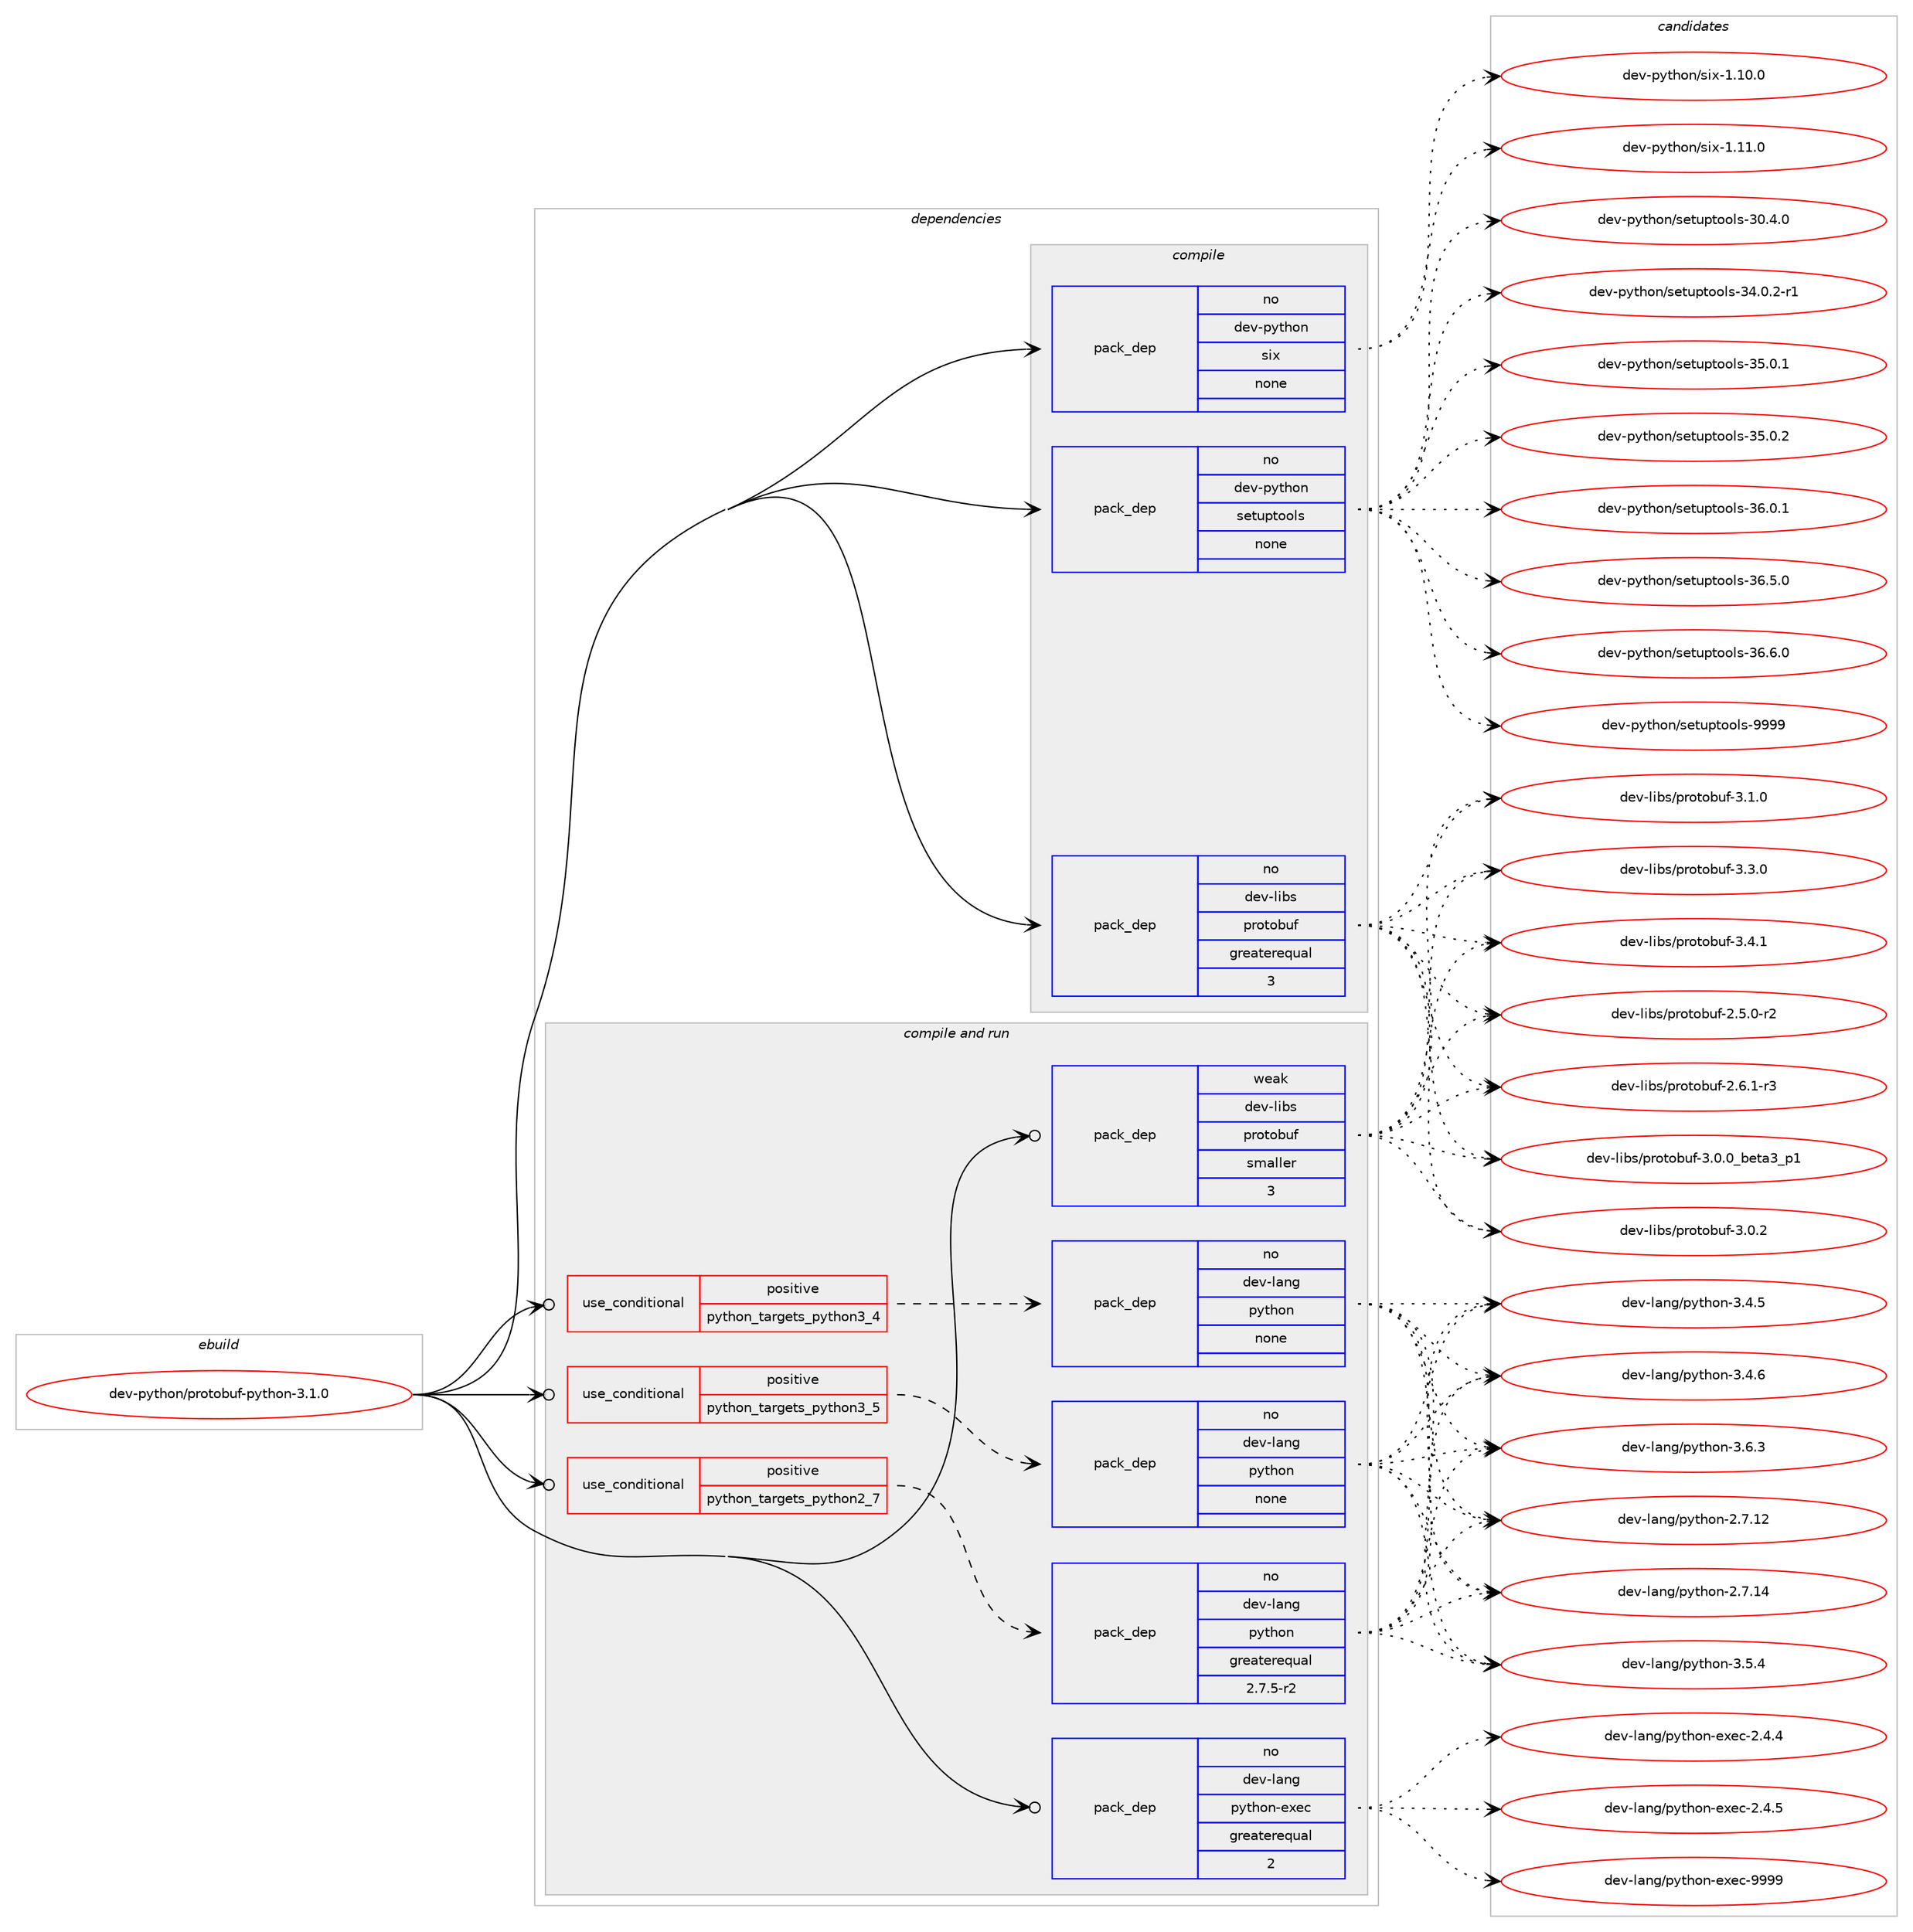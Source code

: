digraph prolog {

# *************
# Graph options
# *************

newrank=true;
concentrate=true;
compound=true;
graph [rankdir=LR,fontname=Helvetica,fontsize=10,ranksep=1.5];#, ranksep=2.5, nodesep=0.2];
edge  [arrowhead=vee];
node  [fontname=Helvetica,fontsize=10];

# **********
# The ebuild
# **********

subgraph cluster_leftcol {
color=gray;
rank=same;
label=<<i>ebuild</i>>;
id [label="dev-python/protobuf-python-3.1.0", color=red, width=4, href="../dev-python/protobuf-python-3.1.0.svg"];
}

# ****************
# The dependencies
# ****************

subgraph cluster_midcol {
color=gray;
label=<<i>dependencies</i>>;
subgraph cluster_compile {
fillcolor="#eeeeee";
style=filled;
label=<<i>compile</i>>;
subgraph pack132459 {
dependency173941 [label=<<TABLE BORDER="0" CELLBORDER="1" CELLSPACING="0" CELLPADDING="4" WIDTH="220"><TR><TD ROWSPAN="6" CELLPADDING="30">pack_dep</TD></TR><TR><TD WIDTH="110">no</TD></TR><TR><TD>dev-libs</TD></TR><TR><TD>protobuf</TD></TR><TR><TD>greaterequal</TD></TR><TR><TD>3</TD></TR></TABLE>>, shape=none, color=blue];
}
id:e -> dependency173941:w [weight=20,style="solid",arrowhead="vee"];
subgraph pack132460 {
dependency173942 [label=<<TABLE BORDER="0" CELLBORDER="1" CELLSPACING="0" CELLPADDING="4" WIDTH="220"><TR><TD ROWSPAN="6" CELLPADDING="30">pack_dep</TD></TR><TR><TD WIDTH="110">no</TD></TR><TR><TD>dev-python</TD></TR><TR><TD>setuptools</TD></TR><TR><TD>none</TD></TR><TR><TD></TD></TR></TABLE>>, shape=none, color=blue];
}
id:e -> dependency173942:w [weight=20,style="solid",arrowhead="vee"];
subgraph pack132461 {
dependency173943 [label=<<TABLE BORDER="0" CELLBORDER="1" CELLSPACING="0" CELLPADDING="4" WIDTH="220"><TR><TD ROWSPAN="6" CELLPADDING="30">pack_dep</TD></TR><TR><TD WIDTH="110">no</TD></TR><TR><TD>dev-python</TD></TR><TR><TD>six</TD></TR><TR><TD>none</TD></TR><TR><TD></TD></TR></TABLE>>, shape=none, color=blue];
}
id:e -> dependency173943:w [weight=20,style="solid",arrowhead="vee"];
}
subgraph cluster_compileandrun {
fillcolor="#eeeeee";
style=filled;
label=<<i>compile and run</i>>;
subgraph cond37573 {
dependency173944 [label=<<TABLE BORDER="0" CELLBORDER="1" CELLSPACING="0" CELLPADDING="4"><TR><TD ROWSPAN="3" CELLPADDING="10">use_conditional</TD></TR><TR><TD>positive</TD></TR><TR><TD>python_targets_python2_7</TD></TR></TABLE>>, shape=none, color=red];
subgraph pack132462 {
dependency173945 [label=<<TABLE BORDER="0" CELLBORDER="1" CELLSPACING="0" CELLPADDING="4" WIDTH="220"><TR><TD ROWSPAN="6" CELLPADDING="30">pack_dep</TD></TR><TR><TD WIDTH="110">no</TD></TR><TR><TD>dev-lang</TD></TR><TR><TD>python</TD></TR><TR><TD>greaterequal</TD></TR><TR><TD>2.7.5-r2</TD></TR></TABLE>>, shape=none, color=blue];
}
dependency173944:e -> dependency173945:w [weight=20,style="dashed",arrowhead="vee"];
}
id:e -> dependency173944:w [weight=20,style="solid",arrowhead="odotvee"];
subgraph cond37574 {
dependency173946 [label=<<TABLE BORDER="0" CELLBORDER="1" CELLSPACING="0" CELLPADDING="4"><TR><TD ROWSPAN="3" CELLPADDING="10">use_conditional</TD></TR><TR><TD>positive</TD></TR><TR><TD>python_targets_python3_4</TD></TR></TABLE>>, shape=none, color=red];
subgraph pack132463 {
dependency173947 [label=<<TABLE BORDER="0" CELLBORDER="1" CELLSPACING="0" CELLPADDING="4" WIDTH="220"><TR><TD ROWSPAN="6" CELLPADDING="30">pack_dep</TD></TR><TR><TD WIDTH="110">no</TD></TR><TR><TD>dev-lang</TD></TR><TR><TD>python</TD></TR><TR><TD>none</TD></TR><TR><TD></TD></TR></TABLE>>, shape=none, color=blue];
}
dependency173946:e -> dependency173947:w [weight=20,style="dashed",arrowhead="vee"];
}
id:e -> dependency173946:w [weight=20,style="solid",arrowhead="odotvee"];
subgraph cond37575 {
dependency173948 [label=<<TABLE BORDER="0" CELLBORDER="1" CELLSPACING="0" CELLPADDING="4"><TR><TD ROWSPAN="3" CELLPADDING="10">use_conditional</TD></TR><TR><TD>positive</TD></TR><TR><TD>python_targets_python3_5</TD></TR></TABLE>>, shape=none, color=red];
subgraph pack132464 {
dependency173949 [label=<<TABLE BORDER="0" CELLBORDER="1" CELLSPACING="0" CELLPADDING="4" WIDTH="220"><TR><TD ROWSPAN="6" CELLPADDING="30">pack_dep</TD></TR><TR><TD WIDTH="110">no</TD></TR><TR><TD>dev-lang</TD></TR><TR><TD>python</TD></TR><TR><TD>none</TD></TR><TR><TD></TD></TR></TABLE>>, shape=none, color=blue];
}
dependency173948:e -> dependency173949:w [weight=20,style="dashed",arrowhead="vee"];
}
id:e -> dependency173948:w [weight=20,style="solid",arrowhead="odotvee"];
subgraph pack132465 {
dependency173950 [label=<<TABLE BORDER="0" CELLBORDER="1" CELLSPACING="0" CELLPADDING="4" WIDTH="220"><TR><TD ROWSPAN="6" CELLPADDING="30">pack_dep</TD></TR><TR><TD WIDTH="110">no</TD></TR><TR><TD>dev-lang</TD></TR><TR><TD>python-exec</TD></TR><TR><TD>greaterequal</TD></TR><TR><TD>2</TD></TR></TABLE>>, shape=none, color=blue];
}
id:e -> dependency173950:w [weight=20,style="solid",arrowhead="odotvee"];
subgraph pack132466 {
dependency173951 [label=<<TABLE BORDER="0" CELLBORDER="1" CELLSPACING="0" CELLPADDING="4" WIDTH="220"><TR><TD ROWSPAN="6" CELLPADDING="30">pack_dep</TD></TR><TR><TD WIDTH="110">weak</TD></TR><TR><TD>dev-libs</TD></TR><TR><TD>protobuf</TD></TR><TR><TD>smaller</TD></TR><TR><TD>3</TD></TR></TABLE>>, shape=none, color=blue];
}
id:e -> dependency173951:w [weight=20,style="solid",arrowhead="odotvee"];
}
subgraph cluster_run {
fillcolor="#eeeeee";
style=filled;
label=<<i>run</i>>;
}
}

# **************
# The candidates
# **************

subgraph cluster_choices {
rank=same;
color=gray;
label=<<i>candidates</i>>;

subgraph choice132459 {
color=black;
nodesep=1;
choice100101118451081059811547112114111116111981171024550465346484511450 [label="dev-libs/protobuf-2.5.0-r2", color=red, width=4,href="../dev-libs/protobuf-2.5.0-r2.svg"];
choice100101118451081059811547112114111116111981171024550465446494511451 [label="dev-libs/protobuf-2.6.1-r3", color=red, width=4,href="../dev-libs/protobuf-2.6.1-r3.svg"];
choice10010111845108105981154711211411111611198117102455146484648959810111697519511249 [label="dev-libs/protobuf-3.0.0_beta3_p1", color=red, width=4,href="../dev-libs/protobuf-3.0.0_beta3_p1.svg"];
choice10010111845108105981154711211411111611198117102455146484650 [label="dev-libs/protobuf-3.0.2", color=red, width=4,href="../dev-libs/protobuf-3.0.2.svg"];
choice10010111845108105981154711211411111611198117102455146494648 [label="dev-libs/protobuf-3.1.0", color=red, width=4,href="../dev-libs/protobuf-3.1.0.svg"];
choice10010111845108105981154711211411111611198117102455146514648 [label="dev-libs/protobuf-3.3.0", color=red, width=4,href="../dev-libs/protobuf-3.3.0.svg"];
choice10010111845108105981154711211411111611198117102455146524649 [label="dev-libs/protobuf-3.4.1", color=red, width=4,href="../dev-libs/protobuf-3.4.1.svg"];
dependency173941:e -> choice100101118451081059811547112114111116111981171024550465346484511450:w [style=dotted,weight="100"];
dependency173941:e -> choice100101118451081059811547112114111116111981171024550465446494511451:w [style=dotted,weight="100"];
dependency173941:e -> choice10010111845108105981154711211411111611198117102455146484648959810111697519511249:w [style=dotted,weight="100"];
dependency173941:e -> choice10010111845108105981154711211411111611198117102455146484650:w [style=dotted,weight="100"];
dependency173941:e -> choice10010111845108105981154711211411111611198117102455146494648:w [style=dotted,weight="100"];
dependency173941:e -> choice10010111845108105981154711211411111611198117102455146514648:w [style=dotted,weight="100"];
dependency173941:e -> choice10010111845108105981154711211411111611198117102455146524649:w [style=dotted,weight="100"];
}
subgraph choice132460 {
color=black;
nodesep=1;
choice100101118451121211161041111104711510111611711211611111110811545514846524648 [label="dev-python/setuptools-30.4.0", color=red, width=4,href="../dev-python/setuptools-30.4.0.svg"];
choice1001011184511212111610411111047115101116117112116111111108115455152464846504511449 [label="dev-python/setuptools-34.0.2-r1", color=red, width=4,href="../dev-python/setuptools-34.0.2-r1.svg"];
choice100101118451121211161041111104711510111611711211611111110811545515346484649 [label="dev-python/setuptools-35.0.1", color=red, width=4,href="../dev-python/setuptools-35.0.1.svg"];
choice100101118451121211161041111104711510111611711211611111110811545515346484650 [label="dev-python/setuptools-35.0.2", color=red, width=4,href="../dev-python/setuptools-35.0.2.svg"];
choice100101118451121211161041111104711510111611711211611111110811545515446484649 [label="dev-python/setuptools-36.0.1", color=red, width=4,href="../dev-python/setuptools-36.0.1.svg"];
choice100101118451121211161041111104711510111611711211611111110811545515446534648 [label="dev-python/setuptools-36.5.0", color=red, width=4,href="../dev-python/setuptools-36.5.0.svg"];
choice100101118451121211161041111104711510111611711211611111110811545515446544648 [label="dev-python/setuptools-36.6.0", color=red, width=4,href="../dev-python/setuptools-36.6.0.svg"];
choice10010111845112121116104111110471151011161171121161111111081154557575757 [label="dev-python/setuptools-9999", color=red, width=4,href="../dev-python/setuptools-9999.svg"];
dependency173942:e -> choice100101118451121211161041111104711510111611711211611111110811545514846524648:w [style=dotted,weight="100"];
dependency173942:e -> choice1001011184511212111610411111047115101116117112116111111108115455152464846504511449:w [style=dotted,weight="100"];
dependency173942:e -> choice100101118451121211161041111104711510111611711211611111110811545515346484649:w [style=dotted,weight="100"];
dependency173942:e -> choice100101118451121211161041111104711510111611711211611111110811545515346484650:w [style=dotted,weight="100"];
dependency173942:e -> choice100101118451121211161041111104711510111611711211611111110811545515446484649:w [style=dotted,weight="100"];
dependency173942:e -> choice100101118451121211161041111104711510111611711211611111110811545515446534648:w [style=dotted,weight="100"];
dependency173942:e -> choice100101118451121211161041111104711510111611711211611111110811545515446544648:w [style=dotted,weight="100"];
dependency173942:e -> choice10010111845112121116104111110471151011161171121161111111081154557575757:w [style=dotted,weight="100"];
}
subgraph choice132461 {
color=black;
nodesep=1;
choice100101118451121211161041111104711510512045494649484648 [label="dev-python/six-1.10.0", color=red, width=4,href="../dev-python/six-1.10.0.svg"];
choice100101118451121211161041111104711510512045494649494648 [label="dev-python/six-1.11.0", color=red, width=4,href="../dev-python/six-1.11.0.svg"];
dependency173943:e -> choice100101118451121211161041111104711510512045494649484648:w [style=dotted,weight="100"];
dependency173943:e -> choice100101118451121211161041111104711510512045494649494648:w [style=dotted,weight="100"];
}
subgraph choice132462 {
color=black;
nodesep=1;
choice10010111845108971101034711212111610411111045504655464950 [label="dev-lang/python-2.7.12", color=red, width=4,href="../dev-lang/python-2.7.12.svg"];
choice10010111845108971101034711212111610411111045504655464952 [label="dev-lang/python-2.7.14", color=red, width=4,href="../dev-lang/python-2.7.14.svg"];
choice100101118451089711010347112121116104111110455146524653 [label="dev-lang/python-3.4.5", color=red, width=4,href="../dev-lang/python-3.4.5.svg"];
choice100101118451089711010347112121116104111110455146524654 [label="dev-lang/python-3.4.6", color=red, width=4,href="../dev-lang/python-3.4.6.svg"];
choice100101118451089711010347112121116104111110455146534652 [label="dev-lang/python-3.5.4", color=red, width=4,href="../dev-lang/python-3.5.4.svg"];
choice100101118451089711010347112121116104111110455146544651 [label="dev-lang/python-3.6.3", color=red, width=4,href="../dev-lang/python-3.6.3.svg"];
dependency173945:e -> choice10010111845108971101034711212111610411111045504655464950:w [style=dotted,weight="100"];
dependency173945:e -> choice10010111845108971101034711212111610411111045504655464952:w [style=dotted,weight="100"];
dependency173945:e -> choice100101118451089711010347112121116104111110455146524653:w [style=dotted,weight="100"];
dependency173945:e -> choice100101118451089711010347112121116104111110455146524654:w [style=dotted,weight="100"];
dependency173945:e -> choice100101118451089711010347112121116104111110455146534652:w [style=dotted,weight="100"];
dependency173945:e -> choice100101118451089711010347112121116104111110455146544651:w [style=dotted,weight="100"];
}
subgraph choice132463 {
color=black;
nodesep=1;
choice10010111845108971101034711212111610411111045504655464950 [label="dev-lang/python-2.7.12", color=red, width=4,href="../dev-lang/python-2.7.12.svg"];
choice10010111845108971101034711212111610411111045504655464952 [label="dev-lang/python-2.7.14", color=red, width=4,href="../dev-lang/python-2.7.14.svg"];
choice100101118451089711010347112121116104111110455146524653 [label="dev-lang/python-3.4.5", color=red, width=4,href="../dev-lang/python-3.4.5.svg"];
choice100101118451089711010347112121116104111110455146524654 [label="dev-lang/python-3.4.6", color=red, width=4,href="../dev-lang/python-3.4.6.svg"];
choice100101118451089711010347112121116104111110455146534652 [label="dev-lang/python-3.5.4", color=red, width=4,href="../dev-lang/python-3.5.4.svg"];
choice100101118451089711010347112121116104111110455146544651 [label="dev-lang/python-3.6.3", color=red, width=4,href="../dev-lang/python-3.6.3.svg"];
dependency173947:e -> choice10010111845108971101034711212111610411111045504655464950:w [style=dotted,weight="100"];
dependency173947:e -> choice10010111845108971101034711212111610411111045504655464952:w [style=dotted,weight="100"];
dependency173947:e -> choice100101118451089711010347112121116104111110455146524653:w [style=dotted,weight="100"];
dependency173947:e -> choice100101118451089711010347112121116104111110455146524654:w [style=dotted,weight="100"];
dependency173947:e -> choice100101118451089711010347112121116104111110455146534652:w [style=dotted,weight="100"];
dependency173947:e -> choice100101118451089711010347112121116104111110455146544651:w [style=dotted,weight="100"];
}
subgraph choice132464 {
color=black;
nodesep=1;
choice10010111845108971101034711212111610411111045504655464950 [label="dev-lang/python-2.7.12", color=red, width=4,href="../dev-lang/python-2.7.12.svg"];
choice10010111845108971101034711212111610411111045504655464952 [label="dev-lang/python-2.7.14", color=red, width=4,href="../dev-lang/python-2.7.14.svg"];
choice100101118451089711010347112121116104111110455146524653 [label="dev-lang/python-3.4.5", color=red, width=4,href="../dev-lang/python-3.4.5.svg"];
choice100101118451089711010347112121116104111110455146524654 [label="dev-lang/python-3.4.6", color=red, width=4,href="../dev-lang/python-3.4.6.svg"];
choice100101118451089711010347112121116104111110455146534652 [label="dev-lang/python-3.5.4", color=red, width=4,href="../dev-lang/python-3.5.4.svg"];
choice100101118451089711010347112121116104111110455146544651 [label="dev-lang/python-3.6.3", color=red, width=4,href="../dev-lang/python-3.6.3.svg"];
dependency173949:e -> choice10010111845108971101034711212111610411111045504655464950:w [style=dotted,weight="100"];
dependency173949:e -> choice10010111845108971101034711212111610411111045504655464952:w [style=dotted,weight="100"];
dependency173949:e -> choice100101118451089711010347112121116104111110455146524653:w [style=dotted,weight="100"];
dependency173949:e -> choice100101118451089711010347112121116104111110455146524654:w [style=dotted,weight="100"];
dependency173949:e -> choice100101118451089711010347112121116104111110455146534652:w [style=dotted,weight="100"];
dependency173949:e -> choice100101118451089711010347112121116104111110455146544651:w [style=dotted,weight="100"];
}
subgraph choice132465 {
color=black;
nodesep=1;
choice1001011184510897110103471121211161041111104510112010199455046524652 [label="dev-lang/python-exec-2.4.4", color=red, width=4,href="../dev-lang/python-exec-2.4.4.svg"];
choice1001011184510897110103471121211161041111104510112010199455046524653 [label="dev-lang/python-exec-2.4.5", color=red, width=4,href="../dev-lang/python-exec-2.4.5.svg"];
choice10010111845108971101034711212111610411111045101120101994557575757 [label="dev-lang/python-exec-9999", color=red, width=4,href="../dev-lang/python-exec-9999.svg"];
dependency173950:e -> choice1001011184510897110103471121211161041111104510112010199455046524652:w [style=dotted,weight="100"];
dependency173950:e -> choice1001011184510897110103471121211161041111104510112010199455046524653:w [style=dotted,weight="100"];
dependency173950:e -> choice10010111845108971101034711212111610411111045101120101994557575757:w [style=dotted,weight="100"];
}
subgraph choice132466 {
color=black;
nodesep=1;
choice100101118451081059811547112114111116111981171024550465346484511450 [label="dev-libs/protobuf-2.5.0-r2", color=red, width=4,href="../dev-libs/protobuf-2.5.0-r2.svg"];
choice100101118451081059811547112114111116111981171024550465446494511451 [label="dev-libs/protobuf-2.6.1-r3", color=red, width=4,href="../dev-libs/protobuf-2.6.1-r3.svg"];
choice10010111845108105981154711211411111611198117102455146484648959810111697519511249 [label="dev-libs/protobuf-3.0.0_beta3_p1", color=red, width=4,href="../dev-libs/protobuf-3.0.0_beta3_p1.svg"];
choice10010111845108105981154711211411111611198117102455146484650 [label="dev-libs/protobuf-3.0.2", color=red, width=4,href="../dev-libs/protobuf-3.0.2.svg"];
choice10010111845108105981154711211411111611198117102455146494648 [label="dev-libs/protobuf-3.1.0", color=red, width=4,href="../dev-libs/protobuf-3.1.0.svg"];
choice10010111845108105981154711211411111611198117102455146514648 [label="dev-libs/protobuf-3.3.0", color=red, width=4,href="../dev-libs/protobuf-3.3.0.svg"];
choice10010111845108105981154711211411111611198117102455146524649 [label="dev-libs/protobuf-3.4.1", color=red, width=4,href="../dev-libs/protobuf-3.4.1.svg"];
dependency173951:e -> choice100101118451081059811547112114111116111981171024550465346484511450:w [style=dotted,weight="100"];
dependency173951:e -> choice100101118451081059811547112114111116111981171024550465446494511451:w [style=dotted,weight="100"];
dependency173951:e -> choice10010111845108105981154711211411111611198117102455146484648959810111697519511249:w [style=dotted,weight="100"];
dependency173951:e -> choice10010111845108105981154711211411111611198117102455146484650:w [style=dotted,weight="100"];
dependency173951:e -> choice10010111845108105981154711211411111611198117102455146494648:w [style=dotted,weight="100"];
dependency173951:e -> choice10010111845108105981154711211411111611198117102455146514648:w [style=dotted,weight="100"];
dependency173951:e -> choice10010111845108105981154711211411111611198117102455146524649:w [style=dotted,weight="100"];
}
}

}
